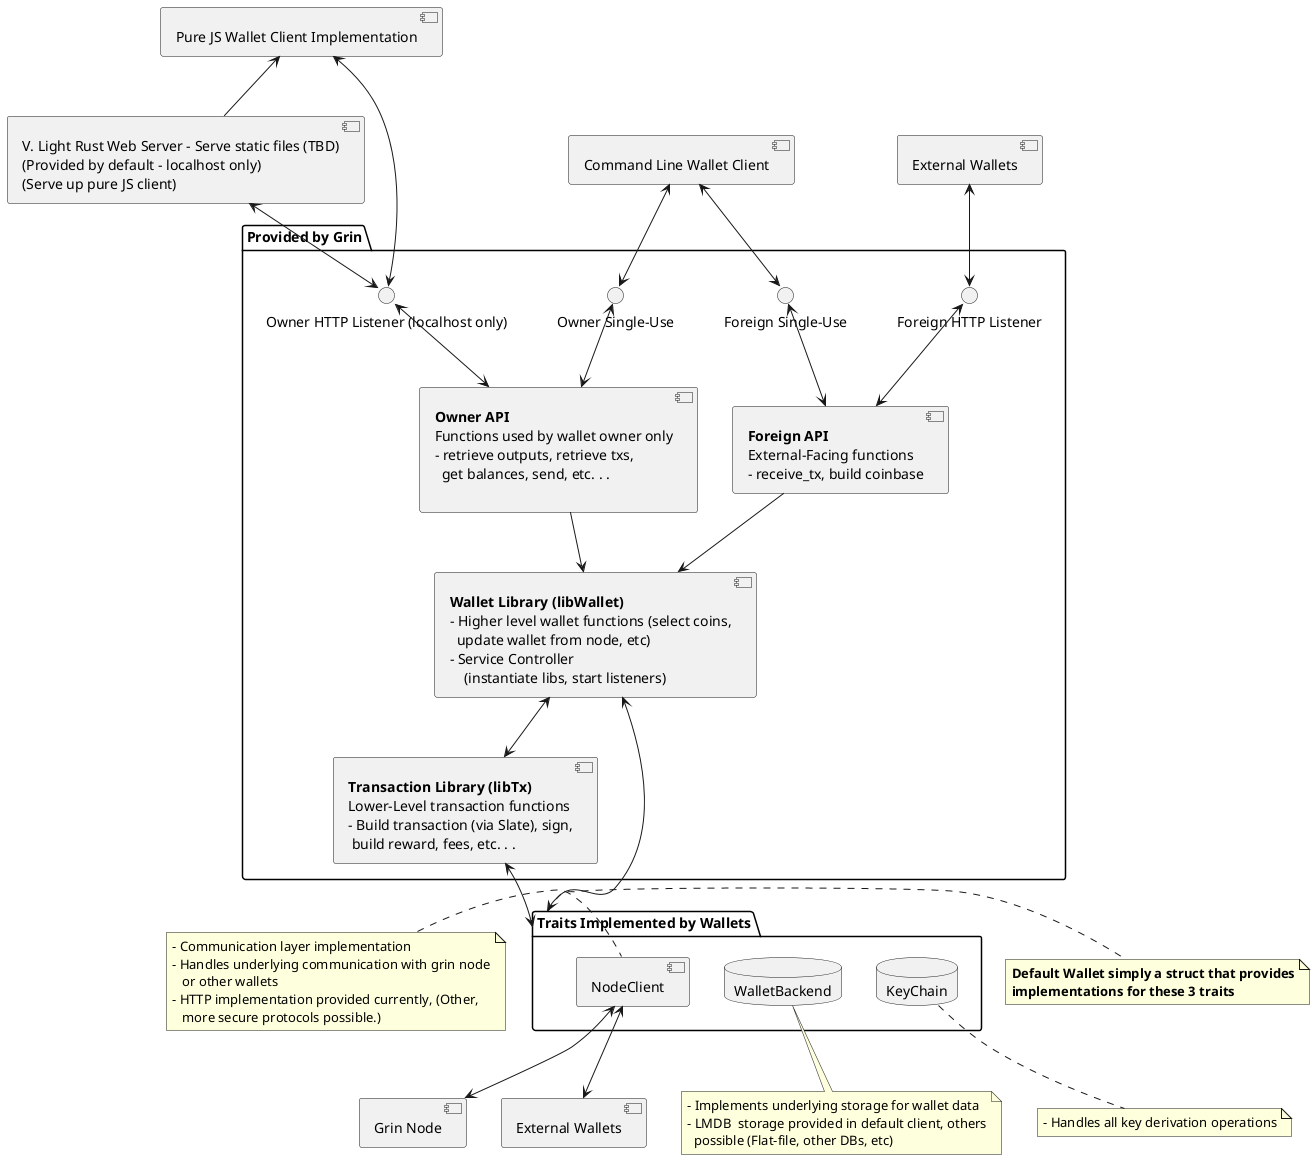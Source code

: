 @startuml grin-wallet-overview 
skinparam componentStyle uml2

[Grin Node] as grin_node

folder "Provided by Grin" as services {
	component foreign_api [
		**Foreign API**
		External-Facing functions
		- receive_tx, build coinbase
	]

	component owner_api [
		**Owner API**
		Functions used by wallet owner only
		- retrieve outputs, retrieve txs,
		  get balances, send, etc. . .

	]
	component libtx [
        **Transaction Library (libTx)**
        Lower-Level transaction functions
        - Build transaction (via Slate), sign,
         build reward, fees, etc. . .
	]
	component libwallet [
        **Wallet Library (libWallet)	**
        - Higher level wallet functions (select coins,
          update wallet from node, etc)
        - Service Controller
            (instantiate libs, start listeners)
	]
	() "Owner HTTP Listener (localhost only)" as owner_http
	() "Foreign HTTP Listener" as foreign_http
	() "Owner Single-Use" as owner_single
	() "Foreign Single-Use" as foreign_single
}

' Trait definitions
package "Traits Implemented by Wallets" as traits {
	database "WalletBackend" as wallet_backend
	database "KeyChain" as keychain
	component "NodeClient" as wallet_client
}

note left of wallet_client
    - Communication layer implementation
    - Handles underlying communication with grin node
       or other wallets
    - HTTP implementation provided currently, (Other,
       more secure protocols possible.)
end note

note bottom of keychain
    - Handles all key derivation operations
end note

note bottom of wallet_backend
    - Implements underlying storage for wallet data
    - LMDB  storage provided in default client, others
      possible (Flat-file, other DBs, etc)
end note

libtx <--> traits
libwallet <--> traits

note right of traits
    **Default Wallet simply a struct that provides**
    **implementations for these 3 traits**
end note

' Client Side
'package "Provided as reference implementation" {
	[Pure JS Wallet Client Implementation] as js_client
	[Command Line Wallet Client] as cl_client
	component web_server [
			V. Light Rust Web Server - Serve static files (TBD)
			(Provided by default - localhost only)
			(Serve up pure JS client)
	]
'}

[External Wallets] as external_wallets
[External Wallets] as external_wallets_2

wallet_client <--> grin_node
wallet_client <--> external_wallets_2

web_server <--> owner_http
js_client <-- web_server
cl_client <--> owner_single
cl_client <--> foreign_single

owner_single <--> owner_api
foreign_single <--> foreign_api

libwallet <--> libtx

foreign_api --> libwallet
owner_api --> libwallet

js_client <--> owner_http
owner_http <--> owner_api
external_wallets <--> foreign_http
foreign_http <--> foreign_api

'layout fix
'grin_node -[hidden]- wallet_backend

@enduml